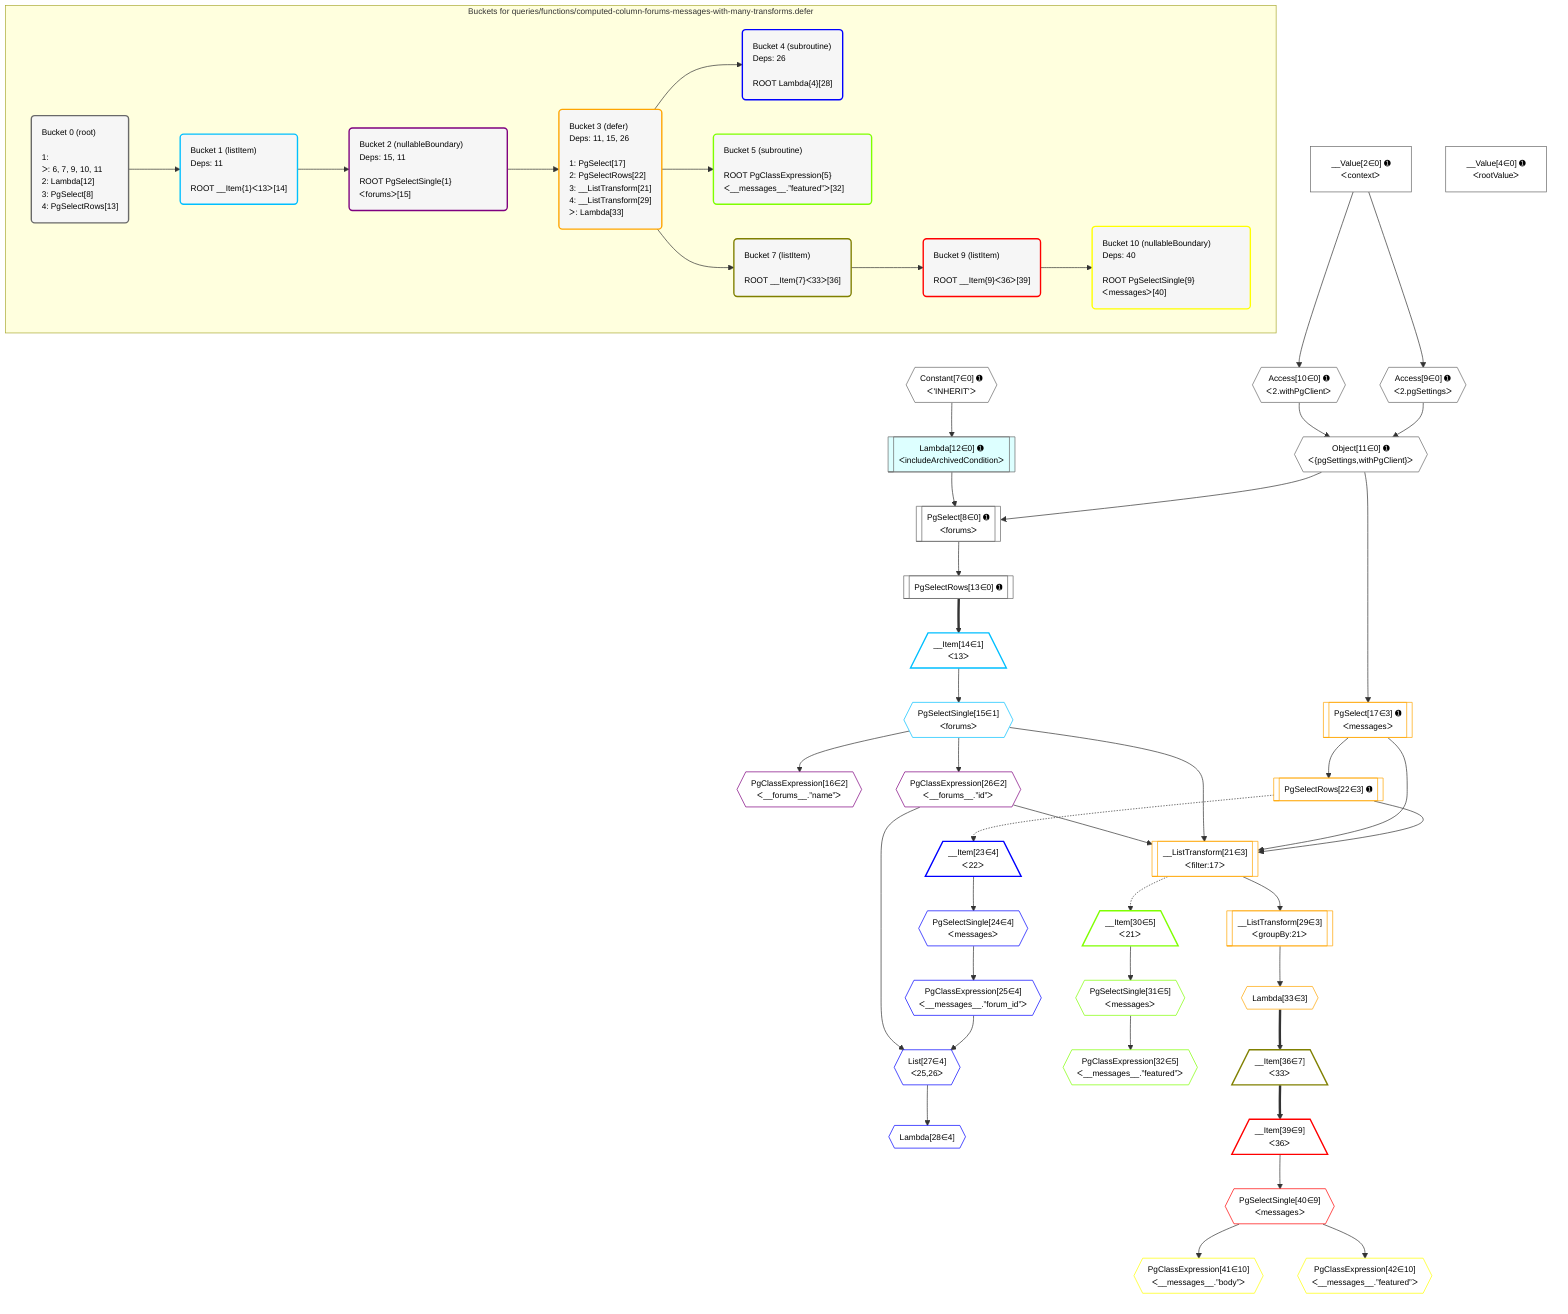 %%{init: {'themeVariables': { 'fontSize': '12px'}}}%%
graph TD
    classDef path fill:#eee,stroke:#000,color:#000
    classDef plan fill:#fff,stroke-width:1px,color:#000
    classDef itemplan fill:#fff,stroke-width:2px,color:#000
    classDef unbatchedplan fill:#dff,stroke-width:1px,color:#000
    classDef sideeffectplan fill:#fcc,stroke-width:2px,color:#000
    classDef bucket fill:#f6f6f6,color:#000,stroke-width:2px,text-align:left


    %% plan dependencies
    PgSelect8[["PgSelect[8∈0] ➊<br />ᐸforumsᐳ"]]:::plan
    Object11{{"Object[11∈0] ➊<br />ᐸ{pgSettings,withPgClient}ᐳ"}}:::plan
    Lambda12[["Lambda[12∈0] ➊<br />ᐸincludeArchivedConditionᐳ"]]:::unbatchedplan
    Object11 & Lambda12 --> PgSelect8
    Access9{{"Access[9∈0] ➊<br />ᐸ2.pgSettingsᐳ"}}:::plan
    Access10{{"Access[10∈0] ➊<br />ᐸ2.withPgClientᐳ"}}:::plan
    Access9 & Access10 --> Object11
    __Value2["__Value[2∈0] ➊<br />ᐸcontextᐳ"]:::plan
    __Value2 --> Access9
    __Value2 --> Access10
    Constant7{{"Constant[7∈0] ➊<br />ᐸ'INHERIT'ᐳ"}}:::plan
    Constant7 --> Lambda12
    PgSelectRows13[["PgSelectRows[13∈0] ➊"]]:::plan
    PgSelect8 --> PgSelectRows13
    __Value4["__Value[4∈0] ➊<br />ᐸrootValueᐳ"]:::plan
    __Item14[/"__Item[14∈1]<br />ᐸ13ᐳ"\]:::itemplan
    PgSelectRows13 ==> __Item14
    PgSelectSingle15{{"PgSelectSingle[15∈1]<br />ᐸforumsᐳ"}}:::plan
    __Item14 --> PgSelectSingle15
    PgClassExpression16{{"PgClassExpression[16∈2]<br />ᐸ__forums__.”name”ᐳ"}}:::plan
    PgSelectSingle15 --> PgClassExpression16
    PgClassExpression26{{"PgClassExpression[26∈2]<br />ᐸ__forums__.”id”ᐳ"}}:::plan
    PgSelectSingle15 --> PgClassExpression26
    __ListTransform21[["__ListTransform[21∈3]<br />ᐸfilter:17ᐳ"]]:::plan
    PgSelectRows22[["PgSelectRows[22∈3] ➊"]]:::plan
    PgSelect17[["PgSelect[17∈3] ➊<br />ᐸmessagesᐳ"]]:::plan
    PgSelectRows22 & PgSelect17 & PgSelectSingle15 & PgClassExpression26 --> __ListTransform21
    Object11 --> PgSelect17
    PgSelect17 --> PgSelectRows22
    __ListTransform29[["__ListTransform[29∈3]<br />ᐸgroupBy:21ᐳ"]]:::plan
    __ListTransform21 --> __ListTransform29
    Lambda33{{"Lambda[33∈3]"}}:::plan
    __ListTransform29 --> Lambda33
    List27{{"List[27∈4]<br />ᐸ25,26ᐳ"}}:::plan
    PgClassExpression25{{"PgClassExpression[25∈4]<br />ᐸ__messages__.”forum_id”ᐳ"}}:::plan
    PgClassExpression25 & PgClassExpression26 --> List27
    __Item23[/"__Item[23∈4]<br />ᐸ22ᐳ"\]:::itemplan
    PgSelectRows22 -.-> __Item23
    PgSelectSingle24{{"PgSelectSingle[24∈4]<br />ᐸmessagesᐳ"}}:::plan
    __Item23 --> PgSelectSingle24
    PgSelectSingle24 --> PgClassExpression25
    Lambda28{{"Lambda[28∈4]"}}:::plan
    List27 --> Lambda28
    __Item30[/"__Item[30∈5]<br />ᐸ21ᐳ"\]:::itemplan
    __ListTransform21 -.-> __Item30
    PgSelectSingle31{{"PgSelectSingle[31∈5]<br />ᐸmessagesᐳ"}}:::plan
    __Item30 --> PgSelectSingle31
    PgClassExpression32{{"PgClassExpression[32∈5]<br />ᐸ__messages__.”featured”ᐳ"}}:::plan
    PgSelectSingle31 --> PgClassExpression32
    __Item36[/"__Item[36∈7]<br />ᐸ33ᐳ"\]:::itemplan
    Lambda33 ==> __Item36
    __Item39[/"__Item[39∈9]<br />ᐸ36ᐳ"\]:::itemplan
    __Item36 ==> __Item39
    PgSelectSingle40{{"PgSelectSingle[40∈9]<br />ᐸmessagesᐳ"}}:::plan
    __Item39 --> PgSelectSingle40
    PgClassExpression41{{"PgClassExpression[41∈10]<br />ᐸ__messages__.”body”ᐳ"}}:::plan
    PgSelectSingle40 --> PgClassExpression41
    PgClassExpression42{{"PgClassExpression[42∈10]<br />ᐸ__messages__.”featured”ᐳ"}}:::plan
    PgSelectSingle40 --> PgClassExpression42

    %% define steps

    subgraph "Buckets for queries/functions/computed-column-forums-messages-with-many-transforms.defer"
    Bucket0("Bucket 0 (root)<br /><br />1: <br />ᐳ: 6, 7, 9, 10, 11<br />2: Lambda[12]<br />3: PgSelect[8]<br />4: PgSelectRows[13]"):::bucket
    classDef bucket0 stroke:#696969
    class Bucket0,__Value2,__Value4,Constant7,PgSelect8,Access9,Access10,Object11,Lambda12,PgSelectRows13 bucket0
    Bucket1("Bucket 1 (listItem)<br />Deps: 11<br /><br />ROOT __Item{1}ᐸ13ᐳ[14]"):::bucket
    classDef bucket1 stroke:#00bfff
    class Bucket1,__Item14,PgSelectSingle15 bucket1
    Bucket2("Bucket 2 (nullableBoundary)<br />Deps: 15, 11<br /><br />ROOT PgSelectSingle{1}ᐸforumsᐳ[15]"):::bucket
    classDef bucket2 stroke:#7f007f
    class Bucket2,PgClassExpression16,PgClassExpression26 bucket2
    Bucket3("Bucket 3 (defer)<br />Deps: 11, 15, 26<br /><br />1: PgSelect[17]<br />2: PgSelectRows[22]<br />3: __ListTransform[21]<br />4: __ListTransform[29]<br />ᐳ: Lambda[33]"):::bucket
    classDef bucket3 stroke:#ffa500
    class Bucket3,PgSelect17,__ListTransform21,PgSelectRows22,__ListTransform29,Lambda33 bucket3
    Bucket4("Bucket 4 (subroutine)<br />Deps: 26<br /><br />ROOT Lambda{4}[28]"):::bucket
    classDef bucket4 stroke:#0000ff
    class Bucket4,__Item23,PgSelectSingle24,PgClassExpression25,List27,Lambda28 bucket4
    Bucket5("Bucket 5 (subroutine)<br /><br />ROOT PgClassExpression{5}ᐸ__messages__.”featured”ᐳ[32]"):::bucket
    classDef bucket5 stroke:#7fff00
    class Bucket5,__Item30,PgSelectSingle31,PgClassExpression32 bucket5
    Bucket7("Bucket 7 (listItem)<br /><br />ROOT __Item{7}ᐸ33ᐳ[36]"):::bucket
    classDef bucket7 stroke:#808000
    class Bucket7,__Item36 bucket7
    Bucket9("Bucket 9 (listItem)<br /><br />ROOT __Item{9}ᐸ36ᐳ[39]"):::bucket
    classDef bucket9 stroke:#ff0000
    class Bucket9,__Item39,PgSelectSingle40 bucket9
    Bucket10("Bucket 10 (nullableBoundary)<br />Deps: 40<br /><br />ROOT PgSelectSingle{9}ᐸmessagesᐳ[40]"):::bucket
    classDef bucket10 stroke:#ffff00
    class Bucket10,PgClassExpression41,PgClassExpression42 bucket10
    Bucket0 --> Bucket1
    Bucket1 --> Bucket2
    Bucket2 --> Bucket3
    Bucket3 --> Bucket4 & Bucket5 & Bucket7
    Bucket7 --> Bucket9
    Bucket9 --> Bucket10
    end